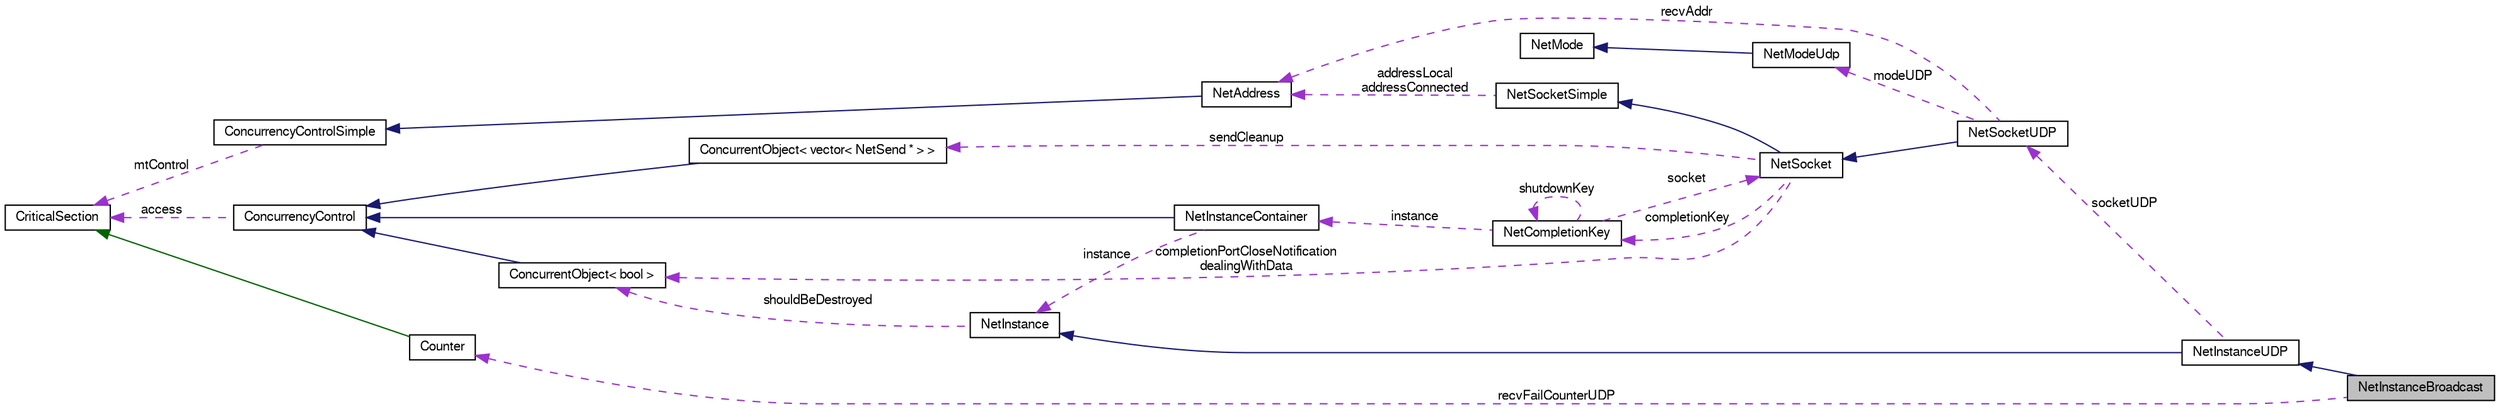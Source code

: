 digraph G
{
  edge [fontname="FreeSans",fontsize="10",labelfontname="FreeSans",labelfontsize="10"];
  node [fontname="FreeSans",fontsize="10",shape=record];
  rankdir=LR;
  Node1 [label="NetInstanceBroadcast",height=0.2,width=0.4,color="black", fillcolor="grey75", style="filled" fontcolor="black"];
  Node2 -> Node1 [dir=back,color="midnightblue",fontsize="10",style="solid",fontname="FreeSans"];
  Node2 [label="NetInstanceUDP",height=0.2,width=0.4,color="black", fillcolor="white", style="filled",URL="$class_net_instance_u_d_p.html",tooltip="UDP instance class responsible for managing all UDP operations on at an instance level."];
  Node3 -> Node2 [dir=back,color="midnightblue",fontsize="10",style="solid",fontname="FreeSans"];
  Node3 [label="NetInstance",height=0.2,width=0.4,color="black", fillcolor="white", style="filled",URL="$class_net_instance.html",tooltip="Core instance class responsible for the core structure of a networking instance."];
  Node4 -> Node3 [dir=back,color="darkorchid3",fontsize="10",style="dashed",label="shouldBeDestroyed",fontname="FreeSans"];
  Node4 [label="ConcurrentObject\< bool \>",height=0.2,width=0.4,color="black", fillcolor="white", style="filled",URL="$class_concurrent_object.html"];
  Node5 -> Node4 [dir=back,color="midnightblue",fontsize="10",style="solid",fontname="FreeSans"];
  Node5 [label="ConcurrencyControl",height=0.2,width=0.4,color="black", fillcolor="white", style="filled",URL="$class_concurrency_control.html",tooltip="Advanced concurrency control object."];
  Node6 -> Node5 [dir=back,color="darkorchid3",fontsize="10",style="dashed",label="access",fontname="FreeSans"];
  Node6 [label="CriticalSection",height=0.2,width=0.4,color="black", fillcolor="white", style="filled",URL="$class_critical_section.html",tooltip="Critical section class with Enter and Leave methods."];
  Node7 -> Node2 [dir=back,color="darkorchid3",fontsize="10",style="dashed",label="socketUDP",fontname="FreeSans"];
  Node7 [label="NetSocketUDP",height=0.2,width=0.4,color="black", fillcolor="white", style="filled",URL="$class_net_socket_u_d_p.html",tooltip="Socket used for UDP data transfer."];
  Node8 -> Node7 [dir=back,color="midnightblue",fontsize="10",style="solid",fontname="FreeSans"];
  Node8 [label="NetSocket",height=0.2,width=0.4,color="black", fillcolor="white", style="filled",URL="$class_net_socket.html",tooltip="Socket class providing more advanced functionality common to all protocols."];
  Node9 -> Node8 [dir=back,color="midnightblue",fontsize="10",style="solid",fontname="FreeSans"];
  Node9 [label="NetSocketSimple",height=0.2,width=0.4,color="black", fillcolor="white", style="filled",URL="$class_net_socket_simple.html",tooltip="simple socket with basic functionality"];
  Node10 -> Node9 [dir=back,color="darkorchid3",fontsize="10",style="dashed",label="addressLocal\naddressConnected",fontname="FreeSans"];
  Node10 [label="NetAddress",height=0.2,width=0.4,color="black", fillcolor="white", style="filled",URL="$class_net_address.html",tooltip="Stores a single address with IP and port."];
  Node11 -> Node10 [dir=back,color="midnightblue",fontsize="10",style="solid",fontname="FreeSans"];
  Node11 [label="ConcurrencyControlSimple",height=0.2,width=0.4,color="black", fillcolor="white", style="filled",URL="$class_concurrency_control_simple.html",tooltip="simple version of ConcurrencyControl class which avoids the need for threadID parameters"];
  Node6 -> Node11 [dir=back,color="darkorchid3",fontsize="10",style="dashed",label="mtControl",fontname="FreeSans"];
  Node12 -> Node8 [dir=back,color="darkorchid3",fontsize="10",style="dashed",label="sendCleanup",fontname="FreeSans"];
  Node12 [label="ConcurrentObject\< vector\< NetSend * \> \>",height=0.2,width=0.4,color="black", fillcolor="white", style="filled",URL="$class_concurrent_object.html"];
  Node5 -> Node12 [dir=back,color="midnightblue",fontsize="10",style="solid",fontname="FreeSans"];
  Node13 -> Node8 [dir=back,color="darkorchid3",fontsize="10",style="dashed",label="completionKey",fontname="FreeSans"];
  Node13 [label="NetCompletionKey",height=0.2,width=0.4,color="black", fillcolor="white", style="filled",URL="$class_net_completion_key.html",tooltip="Completion key used by the completion port to identify instances, sockets and other objects..."];
  Node14 -> Node13 [dir=back,color="darkorchid3",fontsize="10",style="dashed",label="instance",fontname="FreeSans"];
  Node14 [label="NetInstanceContainer",height=0.2,width=0.4,color="black", fillcolor="white", style="filled",URL="$class_net_instance_container.html",tooltip="Stores instances, allowing safe shutdown of instance."];
  Node5 -> Node14 [dir=back,color="midnightblue",fontsize="10",style="solid",fontname="FreeSans"];
  Node3 -> Node14 [dir=back,color="darkorchid3",fontsize="10",style="dashed",label="instance",fontname="FreeSans"];
  Node8 -> Node13 [dir=back,color="darkorchid3",fontsize="10",style="dashed",label="socket",fontname="FreeSans"];
  Node13 -> Node13 [dir=back,color="darkorchid3",fontsize="10",style="dashed",label="shutdownKey",fontname="FreeSans"];
  Node4 -> Node8 [dir=back,color="darkorchid3",fontsize="10",style="dashed",label="completionPortCloseNotification\ndealingWithData",fontname="FreeSans"];
  Node10 -> Node7 [dir=back,color="darkorchid3",fontsize="10",style="dashed",label="recvAddr",fontname="FreeSans"];
  Node15 -> Node7 [dir=back,color="darkorchid3",fontsize="10",style="dashed",label="modeUDP",fontname="FreeSans"];
  Node15 [label="NetModeUdp",height=0.2,width=0.4,color="black", fillcolor="white", style="filled",URL="$class_net_mode_udp.html",tooltip="UDP protocol class, provides a base for extensions to the protocol by UDP mode classes."];
  Node16 -> Node15 [dir=back,color="midnightblue",fontsize="10",style="solid",fontname="FreeSans"];
  Node16 [label="NetMode",height=0.2,width=0.4,color="black", fillcolor="white", style="filled",URL="$class_net_mode.html",tooltip="Protocol interface inherited by protocol objects such as NetModeUdp and NetModeTcp."];
  Node17 -> Node1 [dir=back,color="darkorchid3",fontsize="10",style="dashed",label="recvFailCounterUDP",fontname="FreeSans"];
  Node17 [label="Counter",height=0.2,width=0.4,color="black", fillcolor="white", style="filled",URL="$class_counter.html",tooltip="Counter object, used to detect a large frequency of an event occurring simultaneously."];
  Node6 -> Node17 [dir=back,color="darkgreen",fontsize="10",style="solid",fontname="FreeSans"];
}
